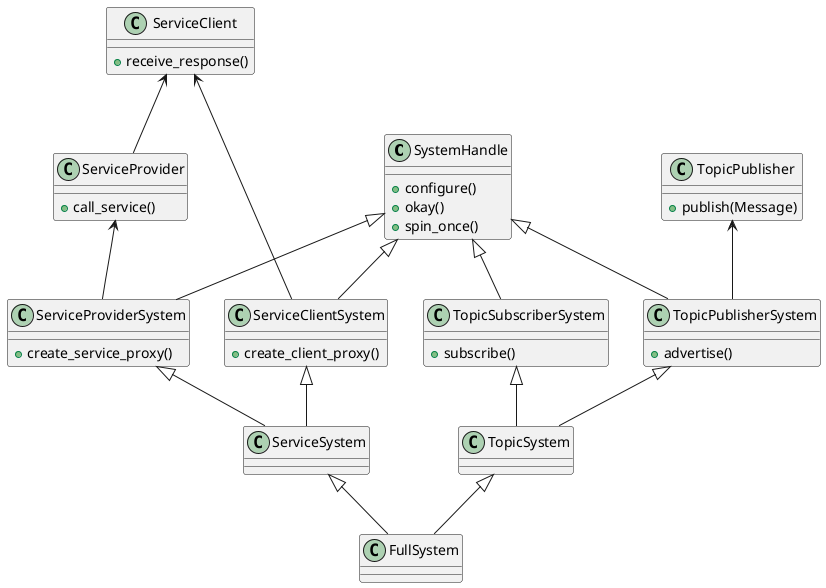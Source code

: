 @startuml

class SystemHandle {
    + configure()
    + okay()
    + spin_once()
}

class TopicSubscriberSystem {
    + subscribe()
}

class TopicPublisher {
    + publish(Message)
}

class TopicPublisherSystem {
    + advertise()
}

class TopicSystem

class ServiceClient {
    + receive_response()
}

class ServiceClientSystem {
    + create_client_proxy()
}

class ServiceProvider {
    + call_service()
}

class ServiceProviderSystem {
    + create_service_proxy()
}

class ServiceSystem
class FullSystem

TopicSubscriberSystem -up-|> SystemHandle
TopicPublisherSystem -up-|> SystemHandle
TopicSystem -up-|> TopicSubscriberSystem
TopicSystem -up-|> TopicPublisherSystem
ServiceClientSystem -up-|> SystemHandle
ServiceProviderSystem -up-|> SystemHandle

ServiceSystem -up-|> ServiceClientSystem
ServiceSystem -up-|> ServiceProviderSystem

FullSystem -up-|> TopicSystem
FullSystem -up-|> ServiceSystem

TopicPublisherSystem -up-> TopicPublisher

ServiceClientSystem -up-> ServiceClient
ServiceProviderSystem -up-> ServiceProvider
ServiceProvider -up-> ServiceClient

@enduml
